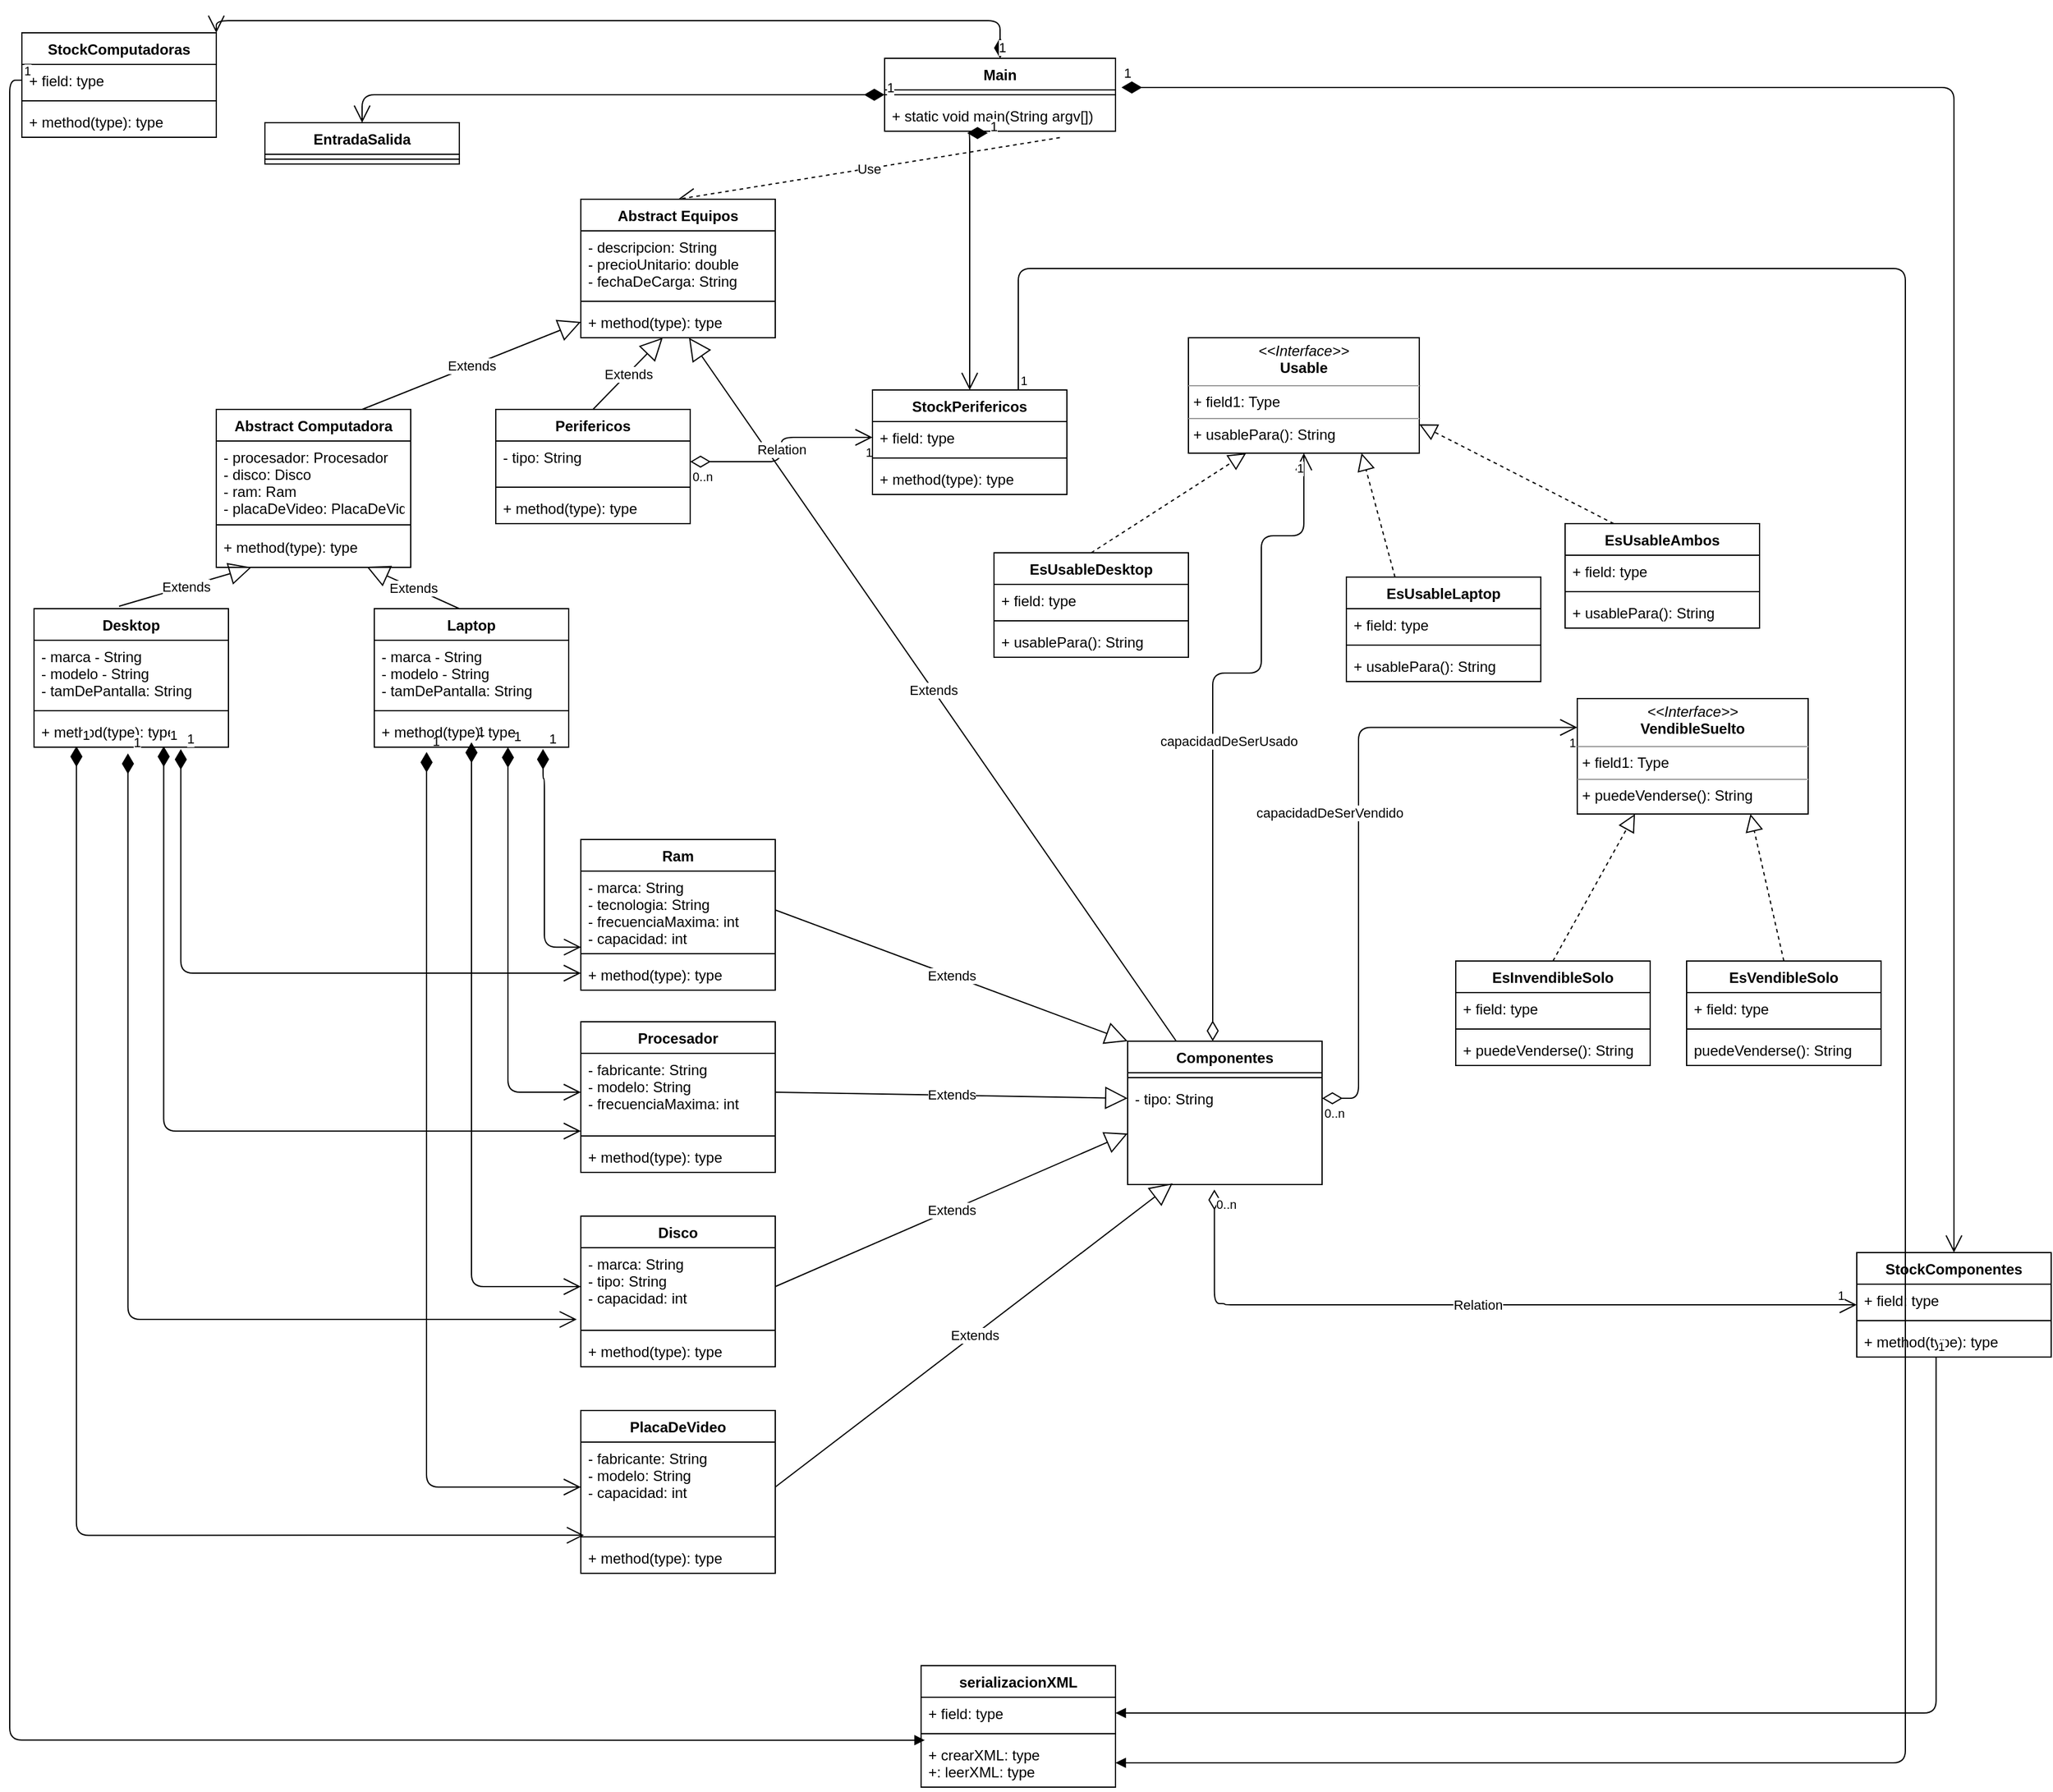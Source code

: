 <mxfile version="13.0.1" type="device"><diagram id="YX5gtxk26H_EqLJWt2WU" name="Página-1"><mxGraphModel dx="4880" dy="3099" grid="1" gridSize="10" guides="1" tooltips="1" connect="1" arrows="1" fold="1" page="1" pageScale="1" pageWidth="3300" pageHeight="2339" math="0" shadow="0"><root><mxCell id="0"/><mxCell id="1" parent="0"/><mxCell id="_jfFL1r2nCiZxKA2ysW--19" value="Use" style="endArrow=open;endSize=12;dashed=1;html=1;exitX=0.759;exitY=1.203;exitDx=0;exitDy=0;exitPerimeter=0;entryX=0.5;entryY=0;entryDx=0;entryDy=0;" parent="1" source="_jfFL1r2nCiZxKA2ysW--22" target="_jfFL1r2nCiZxKA2ysW--34" edge="1"><mxGeometry width="160" relative="1" as="geometry"><mxPoint x="260" y="66.0" as="sourcePoint"/><mxPoint x="420" y="66.0" as="targetPoint"/></mxGeometry></mxCell><mxCell id="_jfFL1r2nCiZxKA2ysW--20" value="Main" style="swimlane;fontStyle=1;align=center;verticalAlign=top;childLayout=stackLayout;horizontal=1;startSize=26;horizontalStack=0;resizeParent=1;resizeParentMax=0;resizeLast=0;collapsible=1;marginBottom=0;" parent="1" vertex="1"><mxGeometry x="670" y="37" width="190" height="60" as="geometry"/></mxCell><mxCell id="_jfFL1r2nCiZxKA2ysW--21" value="" style="line;strokeWidth=1;fillColor=none;align=left;verticalAlign=middle;spacingTop=-1;spacingLeft=3;spacingRight=3;rotatable=0;labelPosition=right;points=[];portConstraint=eastwest;" parent="_jfFL1r2nCiZxKA2ysW--20" vertex="1"><mxGeometry y="26" width="190" height="8" as="geometry"/></mxCell><mxCell id="_jfFL1r2nCiZxKA2ysW--22" value="+ static void main(String argv[])" style="text;strokeColor=none;fillColor=none;align=left;verticalAlign=top;spacingLeft=4;spacingRight=4;overflow=hidden;rotatable=0;points=[[0,0.5],[1,0.5]];portConstraint=eastwest;" parent="_jfFL1r2nCiZxKA2ysW--20" vertex="1"><mxGeometry y="34" width="190" height="26" as="geometry"/></mxCell><mxCell id="_jfFL1r2nCiZxKA2ysW--23" value="Ram" style="swimlane;fontStyle=1;align=center;verticalAlign=top;childLayout=stackLayout;horizontal=1;startSize=26;horizontalStack=0;resizeParent=1;resizeParentMax=0;resizeLast=0;collapsible=1;marginBottom=0;" parent="1" vertex="1"><mxGeometry x="420" y="680" width="160" height="124" as="geometry"/></mxCell><mxCell id="_jfFL1r2nCiZxKA2ysW--24" value="- marca: String&#10;- tecnologia: String&#10;- frecuenciaMaxima: int&#10;- capacidad: int" style="text;strokeColor=none;fillColor=none;align=left;verticalAlign=top;spacingLeft=4;spacingRight=4;overflow=hidden;rotatable=0;points=[[0,0.5],[1,0.5]];portConstraint=eastwest;" parent="_jfFL1r2nCiZxKA2ysW--23" vertex="1"><mxGeometry y="26" width="160" height="64" as="geometry"/></mxCell><mxCell id="_jfFL1r2nCiZxKA2ysW--25" value="" style="line;strokeWidth=1;fillColor=none;align=left;verticalAlign=middle;spacingTop=-1;spacingLeft=3;spacingRight=3;rotatable=0;labelPosition=right;points=[];portConstraint=eastwest;" parent="_jfFL1r2nCiZxKA2ysW--23" vertex="1"><mxGeometry y="90" width="160" height="8" as="geometry"/></mxCell><mxCell id="_jfFL1r2nCiZxKA2ysW--26" value="+ method(type): type" style="text;strokeColor=none;fillColor=none;align=left;verticalAlign=top;spacingLeft=4;spacingRight=4;overflow=hidden;rotatable=0;points=[[0,0.5],[1,0.5]];portConstraint=eastwest;" parent="_jfFL1r2nCiZxKA2ysW--23" vertex="1"><mxGeometry y="98" width="160" height="26" as="geometry"/></mxCell><mxCell id="_jfFL1r2nCiZxKA2ysW--27" value="1" style="endArrow=open;html=1;endSize=12;startArrow=diamondThin;startSize=14;startFill=1;edgeStyle=orthogonalEdgeStyle;align=left;verticalAlign=bottom;entryX=0;entryY=0.5;entryDx=0;entryDy=0;" parent="1" target="_jfFL1r2nCiZxKA2ysW--51" edge="1"><mxGeometry x="-1" y="3" relative="1" as="geometry"><mxPoint x="330" y="600" as="sourcePoint"/><mxPoint x="85" y="680" as="targetPoint"/><Array as="points"><mxPoint x="330" y="1048"/></Array></mxGeometry></mxCell><mxCell id="_jfFL1r2nCiZxKA2ysW--28" value="1" style="endArrow=open;html=1;endSize=12;startArrow=diamondThin;startSize=14;startFill=1;edgeStyle=orthogonalEdgeStyle;align=left;verticalAlign=bottom;entryX=0;entryY=0.5;entryDx=0;entryDy=0;" parent="1" source="_jfFL1r2nCiZxKA2ysW--158" target="_jfFL1r2nCiZxKA2ysW--59" edge="1"><mxGeometry x="-1" y="3" relative="1" as="geometry"><mxPoint x="150" y="620" as="sourcePoint"/><mxPoint x="140" y="680" as="targetPoint"/><Array as="points"><mxPoint x="360" y="888"/></Array></mxGeometry></mxCell><mxCell id="_jfFL1r2nCiZxKA2ysW--29" value="1" style="endArrow=open;html=1;endSize=12;startArrow=diamondThin;startSize=14;startFill=1;edgeStyle=orthogonalEdgeStyle;align=left;verticalAlign=bottom;entryX=0.001;entryY=0.978;entryDx=0;entryDy=0;entryPerimeter=0;exitX=0.868;exitY=1.058;exitDx=0;exitDy=0;exitPerimeter=0;" parent="1" source="_jfFL1r2nCiZxKA2ysW--158" target="_jfFL1r2nCiZxKA2ysW--24" edge="1"><mxGeometry x="-1" y="3" relative="1" as="geometry"><mxPoint x="183" y="630" as="sourcePoint"/><mxPoint x="190" y="680" as="targetPoint"/><Array as="points"><mxPoint x="389" y="630"/><mxPoint x="390" y="630"/><mxPoint x="390" y="769"/></Array></mxGeometry></mxCell><mxCell id="_jfFL1r2nCiZxKA2ysW--30" value="1" style="endArrow=open;html=1;endSize=12;startArrow=diamondThin;startSize=14;startFill=1;edgeStyle=orthogonalEdgeStyle;align=left;verticalAlign=bottom;exitX=0;exitY=0.5;exitDx=0;exitDy=0;entryX=0.5;entryY=0;entryDx=0;entryDy=0;" parent="1" source="_jfFL1r2nCiZxKA2ysW--20" target="_jfFL1r2nCiZxKA2ysW--98" edge="1"><mxGeometry x="-1" y="3" relative="1" as="geometry"><mxPoint x="510" y="50" as="sourcePoint"/><mxPoint x="170" y="65.5" as="targetPoint"/></mxGeometry></mxCell><mxCell id="_jfFL1r2nCiZxKA2ysW--31" value="1" style="endArrow=open;html=1;endSize=12;startArrow=diamondThin;startSize=14;startFill=1;edgeStyle=orthogonalEdgeStyle;align=left;verticalAlign=bottom;entryX=0;entryY=0.5;entryDx=0;entryDy=0;exitX=0.269;exitY=1.152;exitDx=0;exitDy=0;exitPerimeter=0;" parent="1" source="_jfFL1r2nCiZxKA2ysW--158" target="_jfFL1r2nCiZxKA2ysW--55" edge="1"><mxGeometry x="-1" y="3" relative="1" as="geometry"><mxPoint x="290" y="610" as="sourcePoint"/><mxPoint x="220" y="599" as="targetPoint"/><Array as="points"><mxPoint x="293" y="1213"/></Array></mxGeometry></mxCell><mxCell id="_jfFL1r2nCiZxKA2ysW--32" value="&lt;p style=&quot;margin: 0px ; margin-top: 4px ; text-align: center&quot;&gt;&lt;i&gt;&amp;lt;&amp;lt;Interface&amp;gt;&amp;gt;&lt;/i&gt;&lt;br&gt;&lt;b&gt;Usable&lt;/b&gt;&lt;/p&gt;&lt;hr size=&quot;1&quot;&gt;&lt;p style=&quot;margin: 0px ; margin-left: 4px&quot;&gt;+ field1: Type&lt;br&gt;&lt;/p&gt;&lt;hr size=&quot;1&quot;&gt;&lt;p style=&quot;margin: 0px ; margin-left: 4px&quot;&gt;+ usablePara(): String&lt;br&gt;&lt;br&gt;&lt;/p&gt;" style="verticalAlign=top;align=left;overflow=fill;fontSize=12;fontFamily=Helvetica;html=1;" parent="1" vertex="1"><mxGeometry x="920" y="267" width="190" height="95" as="geometry"/></mxCell><mxCell id="_jfFL1r2nCiZxKA2ysW--33" value="&lt;p style=&quot;margin: 0px ; margin-top: 4px ; text-align: center&quot;&gt;&lt;i&gt;&amp;lt;&amp;lt;Interface&amp;gt;&amp;gt;&lt;/i&gt;&lt;br&gt;&lt;b&gt;VendibleSuelto&lt;/b&gt;&lt;/p&gt;&lt;hr size=&quot;1&quot;&gt;&lt;p style=&quot;margin: 0px ; margin-left: 4px&quot;&gt;+ field1: Type&lt;br&gt;&lt;/p&gt;&lt;hr size=&quot;1&quot;&gt;&lt;p style=&quot;margin: 0px ; margin-left: 4px&quot;&gt;+ puedeVenderse(): String&lt;br&gt;&lt;br&gt;&lt;/p&gt;" style="verticalAlign=top;align=left;overflow=fill;fontSize=12;fontFamily=Helvetica;html=1;" parent="1" vertex="1"><mxGeometry x="1240" y="564" width="190" height="95" as="geometry"/></mxCell><mxCell id="_jfFL1r2nCiZxKA2ysW--34" value="Abstract Equipos" style="swimlane;fontStyle=1;align=center;verticalAlign=top;childLayout=stackLayout;horizontal=1;startSize=26;horizontalStack=0;resizeParent=1;resizeParentMax=0;resizeLast=0;collapsible=1;marginBottom=0;" parent="1" vertex="1"><mxGeometry x="420" y="153" width="160" height="114" as="geometry"><mxRectangle x="60" y="200" width="110" height="26" as="alternateBounds"/></mxGeometry></mxCell><mxCell id="_jfFL1r2nCiZxKA2ysW--35" value="- descripcion: String&#10;- precioUnitario: double&#10;- fechaDeCarga: String" style="text;strokeColor=none;fillColor=none;align=left;verticalAlign=top;spacingLeft=4;spacingRight=4;overflow=hidden;rotatable=0;points=[[0,0.5],[1,0.5]];portConstraint=eastwest;" parent="_jfFL1r2nCiZxKA2ysW--34" vertex="1"><mxGeometry y="26" width="160" height="54" as="geometry"/></mxCell><mxCell id="_jfFL1r2nCiZxKA2ysW--36" value="" style="line;strokeWidth=1;fillColor=none;align=left;verticalAlign=middle;spacingTop=-1;spacingLeft=3;spacingRight=3;rotatable=0;labelPosition=right;points=[];portConstraint=eastwest;" parent="_jfFL1r2nCiZxKA2ysW--34" vertex="1"><mxGeometry y="80" width="160" height="8" as="geometry"/></mxCell><mxCell id="_jfFL1r2nCiZxKA2ysW--37" value="+ method(type): type" style="text;strokeColor=none;fillColor=none;align=left;verticalAlign=top;spacingLeft=4;spacingRight=4;overflow=hidden;rotatable=0;points=[[0,0.5],[1,0.5]];portConstraint=eastwest;" parent="_jfFL1r2nCiZxKA2ysW--34" vertex="1"><mxGeometry y="88" width="160" height="26" as="geometry"/></mxCell><mxCell id="_jfFL1r2nCiZxKA2ysW--38" value="capacidadDeSerVendido" style="endArrow=open;html=1;endSize=12;startArrow=diamondThin;startSize=14;startFill=0;edgeStyle=orthogonalEdgeStyle;exitX=1;exitY=0.5;exitDx=0;exitDy=0;entryX=0;entryY=0.25;entryDx=0;entryDy=0;" parent="1" target="_jfFL1r2nCiZxKA2ysW--33" edge="1"><mxGeometry x="0.03" y="24" relative="1" as="geometry"><mxPoint x="1030" y="893" as="sourcePoint"/><mxPoint x="760" y="50" as="targetPoint"/><mxPoint as="offset"/><Array as="points"><mxPoint x="1060" y="893"/><mxPoint x="1060" y="588"/></Array></mxGeometry></mxCell><mxCell id="_jfFL1r2nCiZxKA2ysW--39" value="0..n" style="resizable=0;html=1;align=left;verticalAlign=top;labelBackgroundColor=#ffffff;fontSize=10;" parent="_jfFL1r2nCiZxKA2ysW--38" connectable="0" vertex="1"><mxGeometry x="-1" relative="1" as="geometry"/></mxCell><mxCell id="_jfFL1r2nCiZxKA2ysW--40" value="1" style="resizable=0;html=1;align=right;verticalAlign=top;labelBackgroundColor=#ffffff;fontSize=10;" parent="_jfFL1r2nCiZxKA2ysW--38" connectable="0" vertex="1"><mxGeometry x="1" relative="1" as="geometry"/></mxCell><mxCell id="_jfFL1r2nCiZxKA2ysW--41" value="capacidadDeSerUsado" style="endArrow=open;html=1;endSize=12;startArrow=diamondThin;startSize=14;startFill=0;edgeStyle=orthogonalEdgeStyle;" parent="1" source="_jfFL1r2nCiZxKA2ysW--62" target="_jfFL1r2nCiZxKA2ysW--32" edge="1"><mxGeometry x="-0.116" y="-13" relative="1" as="geometry"><mxPoint x="940" y="590" as="sourcePoint"/><mxPoint x="1010" y="430" as="targetPoint"/><mxPoint as="offset"/><Array as="points"><mxPoint x="940" y="543"/><mxPoint x="980" y="543"/><mxPoint x="980" y="430"/><mxPoint x="1015" y="430"/></Array></mxGeometry></mxCell><mxCell id="_jfFL1r2nCiZxKA2ysW--42" value="0..n" style="resizable=0;html=1;align=left;verticalAlign=top;labelBackgroundColor=#ffffff;fontSize=10;" parent="_jfFL1r2nCiZxKA2ysW--41" connectable="0" vertex="1"><mxGeometry x="-1" relative="1" as="geometry"/></mxCell><mxCell id="_jfFL1r2nCiZxKA2ysW--43" value="1" style="resizable=0;html=1;align=right;verticalAlign=top;labelBackgroundColor=#ffffff;fontSize=10;" parent="_jfFL1r2nCiZxKA2ysW--41" connectable="0" vertex="1"><mxGeometry x="1" relative="1" as="geometry"/></mxCell><mxCell id="_jfFL1r2nCiZxKA2ysW--44" value="Extends" style="endArrow=block;endSize=16;endFill=0;html=1;exitX=0.25;exitY=0;exitDx=0;exitDy=0;" parent="1" source="_jfFL1r2nCiZxKA2ysW--62" target="_jfFL1r2nCiZxKA2ysW--37" edge="1"><mxGeometry width="160" relative="1" as="geometry"><mxPoint x="530" y="550" as="sourcePoint"/><mxPoint x="690" y="550" as="targetPoint"/></mxGeometry></mxCell><mxCell id="_jfFL1r2nCiZxKA2ysW--45" value="Extends" style="endArrow=block;endSize=16;endFill=0;html=1;exitX=0.5;exitY=0;exitDx=0;exitDy=0;" parent="1" source="_jfFL1r2nCiZxKA2ysW--46" target="_jfFL1r2nCiZxKA2ysW--37" edge="1"><mxGeometry width="160" relative="1" as="geometry"><mxPoint x="540" y="560" as="sourcePoint"/><mxPoint x="700" y="560" as="targetPoint"/></mxGeometry></mxCell><mxCell id="_jfFL1r2nCiZxKA2ysW--46" value="Perifericos" style="swimlane;fontStyle=1;align=center;verticalAlign=top;childLayout=stackLayout;horizontal=1;startSize=26;horizontalStack=0;resizeParent=1;resizeParentMax=0;resizeLast=0;collapsible=1;marginBottom=0;" parent="1" vertex="1"><mxGeometry x="350" y="326" width="160" height="94" as="geometry"><mxRectangle x="60" y="200" width="110" height="26" as="alternateBounds"/></mxGeometry></mxCell><mxCell id="_jfFL1r2nCiZxKA2ysW--47" value="- tipo: String" style="text;strokeColor=none;fillColor=none;align=left;verticalAlign=top;spacingLeft=4;spacingRight=4;overflow=hidden;rotatable=0;points=[[0,0.5],[1,0.5]];portConstraint=eastwest;" parent="_jfFL1r2nCiZxKA2ysW--46" vertex="1"><mxGeometry y="26" width="160" height="34" as="geometry"/></mxCell><mxCell id="_jfFL1r2nCiZxKA2ysW--48" value="" style="line;strokeWidth=1;fillColor=none;align=left;verticalAlign=middle;spacingTop=-1;spacingLeft=3;spacingRight=3;rotatable=0;labelPosition=right;points=[];portConstraint=eastwest;" parent="_jfFL1r2nCiZxKA2ysW--46" vertex="1"><mxGeometry y="60" width="160" height="8" as="geometry"/></mxCell><mxCell id="_jfFL1r2nCiZxKA2ysW--49" value="+ method(type): type" style="text;strokeColor=none;fillColor=none;align=left;verticalAlign=top;spacingLeft=4;spacingRight=4;overflow=hidden;rotatable=0;points=[[0,0.5],[1,0.5]];portConstraint=eastwest;" parent="_jfFL1r2nCiZxKA2ysW--46" vertex="1"><mxGeometry y="68" width="160" height="26" as="geometry"/></mxCell><mxCell id="_jfFL1r2nCiZxKA2ysW--50" value="Disco" style="swimlane;fontStyle=1;align=center;verticalAlign=top;childLayout=stackLayout;horizontal=1;startSize=26;horizontalStack=0;resizeParent=1;resizeParentMax=0;resizeLast=0;collapsible=1;marginBottom=0;" parent="1" vertex="1"><mxGeometry x="420" y="990" width="160" height="124" as="geometry"/></mxCell><mxCell id="_jfFL1r2nCiZxKA2ysW--51" value="- marca: String&#10;- tipo: String&#10;- capacidad: int" style="text;strokeColor=none;fillColor=none;align=left;verticalAlign=top;spacingLeft=4;spacingRight=4;overflow=hidden;rotatable=0;points=[[0,0.5],[1,0.5]];portConstraint=eastwest;" parent="_jfFL1r2nCiZxKA2ysW--50" vertex="1"><mxGeometry y="26" width="160" height="64" as="geometry"/></mxCell><mxCell id="_jfFL1r2nCiZxKA2ysW--52" value="" style="line;strokeWidth=1;fillColor=none;align=left;verticalAlign=middle;spacingTop=-1;spacingLeft=3;spacingRight=3;rotatable=0;labelPosition=right;points=[];portConstraint=eastwest;" parent="_jfFL1r2nCiZxKA2ysW--50" vertex="1"><mxGeometry y="90" width="160" height="8" as="geometry"/></mxCell><mxCell id="_jfFL1r2nCiZxKA2ysW--53" value="+ method(type): type" style="text;strokeColor=none;fillColor=none;align=left;verticalAlign=top;spacingLeft=4;spacingRight=4;overflow=hidden;rotatable=0;points=[[0,0.5],[1,0.5]];portConstraint=eastwest;" parent="_jfFL1r2nCiZxKA2ysW--50" vertex="1"><mxGeometry y="98" width="160" height="26" as="geometry"/></mxCell><mxCell id="_jfFL1r2nCiZxKA2ysW--54" value="PlacaDeVideo" style="swimlane;fontStyle=1;align=center;verticalAlign=top;childLayout=stackLayout;horizontal=1;startSize=26;horizontalStack=0;resizeParent=1;resizeParentMax=0;resizeLast=0;collapsible=1;marginBottom=0;" parent="1" vertex="1"><mxGeometry x="420" y="1150" width="160" height="134" as="geometry"/></mxCell><mxCell id="_jfFL1r2nCiZxKA2ysW--55" value="- fabricante: String&#10;- modelo: String&#10;- capacidad: int" style="text;strokeColor=none;fillColor=none;align=left;verticalAlign=top;spacingLeft=4;spacingRight=4;overflow=hidden;rotatable=0;points=[[0,0.5],[1,0.5]];portConstraint=eastwest;" parent="_jfFL1r2nCiZxKA2ysW--54" vertex="1"><mxGeometry y="26" width="160" height="74" as="geometry"/></mxCell><mxCell id="_jfFL1r2nCiZxKA2ysW--56" value="" style="line;strokeWidth=1;fillColor=none;align=left;verticalAlign=middle;spacingTop=-1;spacingLeft=3;spacingRight=3;rotatable=0;labelPosition=right;points=[];portConstraint=eastwest;" parent="_jfFL1r2nCiZxKA2ysW--54" vertex="1"><mxGeometry y="100" width="160" height="8" as="geometry"/></mxCell><mxCell id="_jfFL1r2nCiZxKA2ysW--57" value="+ method(type): type" style="text;strokeColor=none;fillColor=none;align=left;verticalAlign=top;spacingLeft=4;spacingRight=4;overflow=hidden;rotatable=0;points=[[0,0.5],[1,0.5]];portConstraint=eastwest;" parent="_jfFL1r2nCiZxKA2ysW--54" vertex="1"><mxGeometry y="108" width="160" height="26" as="geometry"/></mxCell><mxCell id="_jfFL1r2nCiZxKA2ysW--58" value="Procesador" style="swimlane;fontStyle=1;align=center;verticalAlign=top;childLayout=stackLayout;horizontal=1;startSize=26;horizontalStack=0;resizeParent=1;resizeParentMax=0;resizeLast=0;collapsible=1;marginBottom=0;" parent="1" vertex="1"><mxGeometry x="420" y="830" width="160" height="124" as="geometry"/></mxCell><mxCell id="_jfFL1r2nCiZxKA2ysW--59" value="- fabricante: String&#10;- modelo: String&#10;- frecuenciaMaxima: int" style="text;strokeColor=none;fillColor=none;align=left;verticalAlign=top;spacingLeft=4;spacingRight=4;overflow=hidden;rotatable=0;points=[[0,0.5],[1,0.5]];portConstraint=eastwest;" parent="_jfFL1r2nCiZxKA2ysW--58" vertex="1"><mxGeometry y="26" width="160" height="64" as="geometry"/></mxCell><mxCell id="_jfFL1r2nCiZxKA2ysW--60" value="" style="line;strokeWidth=1;fillColor=none;align=left;verticalAlign=middle;spacingTop=-1;spacingLeft=3;spacingRight=3;rotatable=0;labelPosition=right;points=[];portConstraint=eastwest;" parent="_jfFL1r2nCiZxKA2ysW--58" vertex="1"><mxGeometry y="90" width="160" height="8" as="geometry"/></mxCell><mxCell id="_jfFL1r2nCiZxKA2ysW--61" value="+ method(type): type" style="text;strokeColor=none;fillColor=none;align=left;verticalAlign=top;spacingLeft=4;spacingRight=4;overflow=hidden;rotatable=0;points=[[0,0.5],[1,0.5]];portConstraint=eastwest;" parent="_jfFL1r2nCiZxKA2ysW--58" vertex="1"><mxGeometry y="98" width="160" height="26" as="geometry"/></mxCell><mxCell id="_jfFL1r2nCiZxKA2ysW--62" value="Componentes" style="swimlane;fontStyle=1;align=center;verticalAlign=top;childLayout=stackLayout;horizontal=1;startSize=26;horizontalStack=0;resizeParent=1;resizeParentMax=0;resizeLast=0;collapsible=1;marginBottom=0;" parent="1" vertex="1"><mxGeometry x="870" y="846" width="160" height="118" as="geometry"><mxRectangle x="60" y="200" width="110" height="26" as="alternateBounds"/></mxGeometry></mxCell><mxCell id="_jfFL1r2nCiZxKA2ysW--63" value="" style="line;strokeWidth=1;fillColor=none;align=left;verticalAlign=middle;spacingTop=-1;spacingLeft=3;spacingRight=3;rotatable=0;labelPosition=right;points=[];portConstraint=eastwest;" parent="_jfFL1r2nCiZxKA2ysW--62" vertex="1"><mxGeometry y="26" width="160" height="8" as="geometry"/></mxCell><mxCell id="_jfFL1r2nCiZxKA2ysW--64" value="- tipo: String" style="text;strokeColor=none;fillColor=none;align=left;verticalAlign=top;spacingLeft=4;spacingRight=4;overflow=hidden;rotatable=0;points=[[0,0.5],[1,0.5]];portConstraint=eastwest;" parent="_jfFL1r2nCiZxKA2ysW--62" vertex="1"><mxGeometry y="34" width="160" height="84" as="geometry"/></mxCell><mxCell id="_jfFL1r2nCiZxKA2ysW--65" value="Extends" style="endArrow=block;endSize=16;endFill=0;html=1;entryX=0;entryY=0;entryDx=0;entryDy=0;exitX=1;exitY=0.5;exitDx=0;exitDy=0;" parent="1" source="_jfFL1r2nCiZxKA2ysW--24" target="_jfFL1r2nCiZxKA2ysW--62" edge="1"><mxGeometry width="160" relative="1" as="geometry"><mxPoint x="650" y="830" as="sourcePoint"/><mxPoint x="790" y="860" as="targetPoint"/></mxGeometry></mxCell><mxCell id="_jfFL1r2nCiZxKA2ysW--66" value="Extends" style="endArrow=block;endSize=16;endFill=0;html=1;exitX=1;exitY=0.5;exitDx=0;exitDy=0;entryX=0.231;entryY=0.988;entryDx=0;entryDy=0;entryPerimeter=0;" parent="1" source="_jfFL1r2nCiZxKA2ysW--55" target="_jfFL1r2nCiZxKA2ysW--64" edge="1"><mxGeometry width="160" relative="1" as="geometry"><mxPoint x="730" y="1130" as="sourcePoint"/><mxPoint x="790" y="1170" as="targetPoint"/></mxGeometry></mxCell><mxCell id="_jfFL1r2nCiZxKA2ysW--67" value="Extends" style="endArrow=block;endSize=16;endFill=0;html=1;exitX=1;exitY=0.5;exitDx=0;exitDy=0;entryX=0;entryY=0.5;entryDx=0;entryDy=0;" parent="1" source="_jfFL1r2nCiZxKA2ysW--51" target="_jfFL1r2nCiZxKA2ysW--64" edge="1"><mxGeometry width="160" relative="1" as="geometry"><mxPoint x="700" y="1114" as="sourcePoint"/><mxPoint x="640" y="948" as="targetPoint"/></mxGeometry></mxCell><mxCell id="_jfFL1r2nCiZxKA2ysW--68" value="Extends" style="endArrow=block;endSize=16;endFill=0;html=1;exitX=1;exitY=0.5;exitDx=0;exitDy=0;entryX=0;entryY=0.5;entryDx=0;entryDy=0;" parent="1" source="_jfFL1r2nCiZxKA2ysW--59" edge="1"><mxGeometry width="160" relative="1" as="geometry"><mxPoint x="630" y="970" as="sourcePoint"/><mxPoint x="870" y="893" as="targetPoint"/></mxGeometry></mxCell><mxCell id="_jfFL1r2nCiZxKA2ysW--69" value="" style="endArrow=block;dashed=1;endFill=0;endSize=12;html=1;entryX=0.25;entryY=1;entryDx=0;entryDy=0;exitX=0.5;exitY=0;exitDx=0;exitDy=0;" parent="1" source="_jfFL1r2nCiZxKA2ysW--85" target="_jfFL1r2nCiZxKA2ysW--32" edge="1"><mxGeometry width="160" relative="1" as="geometry"><mxPoint x="610" y="470" as="sourcePoint"/><mxPoint x="770" y="470" as="targetPoint"/></mxGeometry></mxCell><mxCell id="_jfFL1r2nCiZxKA2ysW--70" value="" style="endArrow=block;dashed=1;endFill=0;endSize=12;html=1;entryX=0.75;entryY=1;entryDx=0;entryDy=0;exitX=0.25;exitY=0;exitDx=0;exitDy=0;" parent="1" source="_jfFL1r2nCiZxKA2ysW--81" target="_jfFL1r2nCiZxKA2ysW--32" edge="1"><mxGeometry width="160" relative="1" as="geometry"><mxPoint x="620" y="480" as="sourcePoint"/><mxPoint x="780" y="480" as="targetPoint"/></mxGeometry></mxCell><mxCell id="_jfFL1r2nCiZxKA2ysW--71" value="" style="endArrow=block;dashed=1;endFill=0;endSize=12;html=1;entryX=0.25;entryY=1;entryDx=0;entryDy=0;exitX=0.5;exitY=0;exitDx=0;exitDy=0;" parent="1" source="_jfFL1r2nCiZxKA2ysW--73" target="_jfFL1r2nCiZxKA2ysW--33" edge="1"><mxGeometry width="160" relative="1" as="geometry"><mxPoint x="630" y="490" as="sourcePoint"/><mxPoint x="790" y="490" as="targetPoint"/></mxGeometry></mxCell><mxCell id="_jfFL1r2nCiZxKA2ysW--72" value="" style="endArrow=block;dashed=1;endFill=0;endSize=12;html=1;entryX=0.75;entryY=1;entryDx=0;entryDy=0;exitX=0.5;exitY=0;exitDx=0;exitDy=0;" parent="1" source="_jfFL1r2nCiZxKA2ysW--77" target="_jfFL1r2nCiZxKA2ysW--33" edge="1"><mxGeometry width="160" relative="1" as="geometry"><mxPoint x="640" y="500" as="sourcePoint"/><mxPoint x="800" y="500" as="targetPoint"/></mxGeometry></mxCell><mxCell id="_jfFL1r2nCiZxKA2ysW--73" value="EsInvendibleSolo" style="swimlane;fontStyle=1;align=center;verticalAlign=top;childLayout=stackLayout;horizontal=1;startSize=26;horizontalStack=0;resizeParent=1;resizeParentMax=0;resizeLast=0;collapsible=1;marginBottom=0;" parent="1" vertex="1"><mxGeometry x="1140" y="780" width="160" height="86" as="geometry"/></mxCell><mxCell id="_jfFL1r2nCiZxKA2ysW--74" value="+ field: type" style="text;strokeColor=none;fillColor=none;align=left;verticalAlign=top;spacingLeft=4;spacingRight=4;overflow=hidden;rotatable=0;points=[[0,0.5],[1,0.5]];portConstraint=eastwest;" parent="_jfFL1r2nCiZxKA2ysW--73" vertex="1"><mxGeometry y="26" width="160" height="26" as="geometry"/></mxCell><mxCell id="_jfFL1r2nCiZxKA2ysW--75" value="" style="line;strokeWidth=1;fillColor=none;align=left;verticalAlign=middle;spacingTop=-1;spacingLeft=3;spacingRight=3;rotatable=0;labelPosition=right;points=[];portConstraint=eastwest;" parent="_jfFL1r2nCiZxKA2ysW--73" vertex="1"><mxGeometry y="52" width="160" height="8" as="geometry"/></mxCell><mxCell id="_jfFL1r2nCiZxKA2ysW--76" value="+ puedeVenderse(): String" style="text;strokeColor=none;fillColor=none;align=left;verticalAlign=top;spacingLeft=4;spacingRight=4;overflow=hidden;rotatable=0;points=[[0,0.5],[1,0.5]];portConstraint=eastwest;" parent="_jfFL1r2nCiZxKA2ysW--73" vertex="1"><mxGeometry y="60" width="160" height="26" as="geometry"/></mxCell><mxCell id="_jfFL1r2nCiZxKA2ysW--77" value="EsVendibleSolo" style="swimlane;fontStyle=1;align=center;verticalAlign=top;childLayout=stackLayout;horizontal=1;startSize=26;horizontalStack=0;resizeParent=1;resizeParentMax=0;resizeLast=0;collapsible=1;marginBottom=0;" parent="1" vertex="1"><mxGeometry x="1330" y="780" width="160" height="86" as="geometry"/></mxCell><mxCell id="_jfFL1r2nCiZxKA2ysW--78" value="+ field: type" style="text;strokeColor=none;fillColor=none;align=left;verticalAlign=top;spacingLeft=4;spacingRight=4;overflow=hidden;rotatable=0;points=[[0,0.5],[1,0.5]];portConstraint=eastwest;" parent="_jfFL1r2nCiZxKA2ysW--77" vertex="1"><mxGeometry y="26" width="160" height="26" as="geometry"/></mxCell><mxCell id="_jfFL1r2nCiZxKA2ysW--79" value="" style="line;strokeWidth=1;fillColor=none;align=left;verticalAlign=middle;spacingTop=-1;spacingLeft=3;spacingRight=3;rotatable=0;labelPosition=right;points=[];portConstraint=eastwest;" parent="_jfFL1r2nCiZxKA2ysW--77" vertex="1"><mxGeometry y="52" width="160" height="8" as="geometry"/></mxCell><mxCell id="_jfFL1r2nCiZxKA2ysW--80" value="puedeVenderse(): String" style="text;strokeColor=none;fillColor=none;align=left;verticalAlign=top;spacingLeft=4;spacingRight=4;overflow=hidden;rotatable=0;points=[[0,0.5],[1,0.5]];portConstraint=eastwest;" parent="_jfFL1r2nCiZxKA2ysW--77" vertex="1"><mxGeometry y="60" width="160" height="26" as="geometry"/></mxCell><mxCell id="_jfFL1r2nCiZxKA2ysW--81" value="EsUsableLaptop" style="swimlane;fontStyle=1;align=center;verticalAlign=top;childLayout=stackLayout;horizontal=1;startSize=26;horizontalStack=0;resizeParent=1;resizeParentMax=0;resizeLast=0;collapsible=1;marginBottom=0;" parent="1" vertex="1"><mxGeometry x="1050" y="464" width="160" height="86" as="geometry"/></mxCell><mxCell id="_jfFL1r2nCiZxKA2ysW--82" value="+ field: type" style="text;strokeColor=none;fillColor=none;align=left;verticalAlign=top;spacingLeft=4;spacingRight=4;overflow=hidden;rotatable=0;points=[[0,0.5],[1,0.5]];portConstraint=eastwest;" parent="_jfFL1r2nCiZxKA2ysW--81" vertex="1"><mxGeometry y="26" width="160" height="26" as="geometry"/></mxCell><mxCell id="_jfFL1r2nCiZxKA2ysW--83" value="" style="line;strokeWidth=1;fillColor=none;align=left;verticalAlign=middle;spacingTop=-1;spacingLeft=3;spacingRight=3;rotatable=0;labelPosition=right;points=[];portConstraint=eastwest;" parent="_jfFL1r2nCiZxKA2ysW--81" vertex="1"><mxGeometry y="52" width="160" height="8" as="geometry"/></mxCell><mxCell id="_jfFL1r2nCiZxKA2ysW--84" value="+ usablePara(): String" style="text;strokeColor=none;fillColor=none;align=left;verticalAlign=top;spacingLeft=4;spacingRight=4;overflow=hidden;rotatable=0;points=[[0,0.5],[1,0.5]];portConstraint=eastwest;" parent="_jfFL1r2nCiZxKA2ysW--81" vertex="1"><mxGeometry y="60" width="160" height="26" as="geometry"/></mxCell><mxCell id="_jfFL1r2nCiZxKA2ysW--85" value="EsUsableDesktop" style="swimlane;fontStyle=1;align=center;verticalAlign=top;childLayout=stackLayout;horizontal=1;startSize=26;horizontalStack=0;resizeParent=1;resizeParentMax=0;resizeLast=0;collapsible=1;marginBottom=0;" parent="1" vertex="1"><mxGeometry x="760" y="444" width="160" height="86" as="geometry"/></mxCell><mxCell id="_jfFL1r2nCiZxKA2ysW--86" value="+ field: type" style="text;strokeColor=none;fillColor=none;align=left;verticalAlign=top;spacingLeft=4;spacingRight=4;overflow=hidden;rotatable=0;points=[[0,0.5],[1,0.5]];portConstraint=eastwest;" parent="_jfFL1r2nCiZxKA2ysW--85" vertex="1"><mxGeometry y="26" width="160" height="26" as="geometry"/></mxCell><mxCell id="_jfFL1r2nCiZxKA2ysW--87" value="" style="line;strokeWidth=1;fillColor=none;align=left;verticalAlign=middle;spacingTop=-1;spacingLeft=3;spacingRight=3;rotatable=0;labelPosition=right;points=[];portConstraint=eastwest;" parent="_jfFL1r2nCiZxKA2ysW--85" vertex="1"><mxGeometry y="52" width="160" height="8" as="geometry"/></mxCell><mxCell id="_jfFL1r2nCiZxKA2ysW--88" value="+ usablePara(): String" style="text;strokeColor=none;fillColor=none;align=left;verticalAlign=top;spacingLeft=4;spacingRight=4;overflow=hidden;rotatable=0;points=[[0,0.5],[1,0.5]];portConstraint=eastwest;" parent="_jfFL1r2nCiZxKA2ysW--85" vertex="1"><mxGeometry y="60" width="160" height="26" as="geometry"/></mxCell><mxCell id="_jfFL1r2nCiZxKA2ysW--92" value="Relation" style="endArrow=open;html=1;endSize=12;startArrow=diamondThin;startSize=14;startFill=0;edgeStyle=orthogonalEdgeStyle;exitX=0.446;exitY=1.049;exitDx=0;exitDy=0;exitPerimeter=0;" parent="1" source="_jfFL1r2nCiZxKA2ysW--64" target="_jfFL1r2nCiZxKA2ysW--108" edge="1"><mxGeometry relative="1" as="geometry"><mxPoint x="850" y="1030" as="sourcePoint"/><mxPoint x="1010" y="1030" as="targetPoint"/><Array as="points"><mxPoint x="941" y="1062"/><mxPoint x="950" y="1062"/></Array></mxGeometry></mxCell><mxCell id="_jfFL1r2nCiZxKA2ysW--93" value="0..n" style="resizable=0;html=1;align=left;verticalAlign=top;labelBackgroundColor=#ffffff;fontSize=10;" parent="_jfFL1r2nCiZxKA2ysW--92" connectable="0" vertex="1"><mxGeometry x="-1" relative="1" as="geometry"/></mxCell><mxCell id="_jfFL1r2nCiZxKA2ysW--94" value="1" style="resizable=0;html=1;align=right;verticalAlign=top;labelBackgroundColor=#ffffff;fontSize=10;" parent="_jfFL1r2nCiZxKA2ysW--92" connectable="0" vertex="1"><mxGeometry x="1" relative="1" as="geometry"><mxPoint x="-9.94" y="-19.53" as="offset"/></mxGeometry></mxCell><mxCell id="_jfFL1r2nCiZxKA2ysW--95" value="Relation" style="endArrow=open;html=1;endSize=12;startArrow=diamondThin;startSize=14;startFill=0;edgeStyle=orthogonalEdgeStyle;exitX=1;exitY=0.5;exitDx=0;exitDy=0;entryX=0;entryY=0.5;entryDx=0;entryDy=0;" parent="1" source="_jfFL1r2nCiZxKA2ysW--47" target="_jfFL1r2nCiZxKA2ysW--113" edge="1"><mxGeometry relative="1" as="geometry"><mxPoint x="850" y="540" as="sourcePoint"/><mxPoint x="1010" y="540" as="targetPoint"/></mxGeometry></mxCell><mxCell id="_jfFL1r2nCiZxKA2ysW--96" value="0..n" style="resizable=0;html=1;align=left;verticalAlign=top;labelBackgroundColor=#ffffff;fontSize=10;" parent="_jfFL1r2nCiZxKA2ysW--95" connectable="0" vertex="1"><mxGeometry x="-1" relative="1" as="geometry"/></mxCell><mxCell id="_jfFL1r2nCiZxKA2ysW--97" value="1" style="resizable=0;html=1;align=right;verticalAlign=top;labelBackgroundColor=#ffffff;fontSize=10;" parent="_jfFL1r2nCiZxKA2ysW--95" connectable="0" vertex="1"><mxGeometry x="1" relative="1" as="geometry"/></mxCell><mxCell id="_jfFL1r2nCiZxKA2ysW--98" value="EntradaSalida" style="swimlane;fontStyle=1;align=center;verticalAlign=top;childLayout=stackLayout;horizontal=1;startSize=26;horizontalStack=0;resizeParent=1;resizeParentMax=0;resizeLast=0;collapsible=1;marginBottom=0;" parent="1" vertex="1"><mxGeometry x="160" y="90" width="160" height="34" as="geometry"/></mxCell><mxCell id="_jfFL1r2nCiZxKA2ysW--99" value="" style="line;strokeWidth=1;fillColor=none;align=left;verticalAlign=middle;spacingTop=-1;spacingLeft=3;spacingRight=3;rotatable=0;labelPosition=right;points=[];portConstraint=eastwest;" parent="_jfFL1r2nCiZxKA2ysW--98" vertex="1"><mxGeometry y="26" width="160" height="8" as="geometry"/></mxCell><mxCell id="_jfFL1r2nCiZxKA2ysW--100" value="1" style="endArrow=open;html=1;endSize=12;startArrow=diamondThin;startSize=14;startFill=1;edgeStyle=orthogonalEdgeStyle;align=left;verticalAlign=bottom;exitX=1.026;exitY=-0.385;exitDx=0;exitDy=0;exitPerimeter=0;entryX=0.5;entryY=0;entryDx=0;entryDy=0;" parent="1" source="_jfFL1r2nCiZxKA2ysW--22" target="_jfFL1r2nCiZxKA2ysW--108" edge="1"><mxGeometry x="-1" y="3" relative="1" as="geometry"><mxPoint x="1040" y="580" as="sourcePoint"/><mxPoint x="1200" y="580" as="targetPoint"/></mxGeometry></mxCell><mxCell id="_jfFL1r2nCiZxKA2ysW--101" value="1" style="endArrow=open;html=1;endSize=12;startArrow=diamondThin;startSize=14;startFill=1;edgeStyle=orthogonalEdgeStyle;align=left;verticalAlign=bottom;exitX=0.447;exitY=1.058;exitDx=0;exitDy=0;exitPerimeter=0;entryX=0.5;entryY=0;entryDx=0;entryDy=0;" parent="1" source="_jfFL1r2nCiZxKA2ysW--22" target="_jfFL1r2nCiZxKA2ysW--112" edge="1"><mxGeometry x="-1" y="3" relative="1" as="geometry"><mxPoint x="1040" y="580" as="sourcePoint"/><mxPoint x="1200" y="580" as="targetPoint"/><Array as="points"><mxPoint x="740" y="99"/></Array></mxGeometry></mxCell><mxCell id="_jfFL1r2nCiZxKA2ysW--102" value="1" style="endArrow=open;html=1;endSize=12;startArrow=diamondThin;startSize=14;startFill=1;edgeStyle=orthogonalEdgeStyle;align=left;verticalAlign=bottom;exitX=0.5;exitY=0;exitDx=0;exitDy=0;entryX=1;entryY=0;entryDx=0;entryDy=0;" parent="1" source="_jfFL1r2nCiZxKA2ysW--20" target="_jfFL1r2nCiZxKA2ysW--136" edge="1"><mxGeometry x="-1" y="3" relative="1" as="geometry"><mxPoint x="1040" y="580" as="sourcePoint"/><mxPoint x="1200" y="580" as="targetPoint"/></mxGeometry></mxCell><mxCell id="_jfFL1r2nCiZxKA2ysW--108" value="StockComponentes" style="swimlane;fontStyle=1;align=center;verticalAlign=top;childLayout=stackLayout;horizontal=1;startSize=26;horizontalStack=0;resizeParent=1;resizeParentMax=0;resizeLast=0;collapsible=1;marginBottom=0;" parent="1" vertex="1"><mxGeometry x="1470" y="1020" width="160" height="86" as="geometry"/></mxCell><mxCell id="_jfFL1r2nCiZxKA2ysW--109" value="+ field: type" style="text;strokeColor=none;fillColor=none;align=left;verticalAlign=top;spacingLeft=4;spacingRight=4;overflow=hidden;rotatable=0;points=[[0,0.5],[1,0.5]];portConstraint=eastwest;" parent="_jfFL1r2nCiZxKA2ysW--108" vertex="1"><mxGeometry y="26" width="160" height="26" as="geometry"/></mxCell><mxCell id="_jfFL1r2nCiZxKA2ysW--110" value="" style="line;strokeWidth=1;fillColor=none;align=left;verticalAlign=middle;spacingTop=-1;spacingLeft=3;spacingRight=3;rotatable=0;labelPosition=right;points=[];portConstraint=eastwest;" parent="_jfFL1r2nCiZxKA2ysW--108" vertex="1"><mxGeometry y="52" width="160" height="8" as="geometry"/></mxCell><mxCell id="_jfFL1r2nCiZxKA2ysW--111" value="+ method(type): type" style="text;strokeColor=none;fillColor=none;align=left;verticalAlign=top;spacingLeft=4;spacingRight=4;overflow=hidden;rotatable=0;points=[[0,0.5],[1,0.5]];portConstraint=eastwest;" parent="_jfFL1r2nCiZxKA2ysW--108" vertex="1"><mxGeometry y="60" width="160" height="26" as="geometry"/></mxCell><mxCell id="_jfFL1r2nCiZxKA2ysW--112" value="StockPerifericos" style="swimlane;fontStyle=1;align=center;verticalAlign=top;childLayout=stackLayout;horizontal=1;startSize=26;horizontalStack=0;resizeParent=1;resizeParentMax=0;resizeLast=0;collapsible=1;marginBottom=0;" parent="1" vertex="1"><mxGeometry x="660" y="310" width="160" height="86" as="geometry"/></mxCell><mxCell id="_jfFL1r2nCiZxKA2ysW--113" value="+ field: type" style="text;strokeColor=none;fillColor=none;align=left;verticalAlign=top;spacingLeft=4;spacingRight=4;overflow=hidden;rotatable=0;points=[[0,0.5],[1,0.5]];portConstraint=eastwest;" parent="_jfFL1r2nCiZxKA2ysW--112" vertex="1"><mxGeometry y="26" width="160" height="26" as="geometry"/></mxCell><mxCell id="_jfFL1r2nCiZxKA2ysW--114" value="" style="line;strokeWidth=1;fillColor=none;align=left;verticalAlign=middle;spacingTop=-1;spacingLeft=3;spacingRight=3;rotatable=0;labelPosition=right;points=[];portConstraint=eastwest;" parent="_jfFL1r2nCiZxKA2ysW--112" vertex="1"><mxGeometry y="52" width="160" height="8" as="geometry"/></mxCell><mxCell id="_jfFL1r2nCiZxKA2ysW--115" value="+ method(type): type" style="text;strokeColor=none;fillColor=none;align=left;verticalAlign=top;spacingLeft=4;spacingRight=4;overflow=hidden;rotatable=0;points=[[0,0.5],[1,0.5]];portConstraint=eastwest;" parent="_jfFL1r2nCiZxKA2ysW--112" vertex="1"><mxGeometry y="60" width="160" height="26" as="geometry"/></mxCell><mxCell id="_jfFL1r2nCiZxKA2ysW--136" value="StockComputadoras" style="swimlane;fontStyle=1;align=center;verticalAlign=top;childLayout=stackLayout;horizontal=1;startSize=26;horizontalStack=0;resizeParent=1;resizeParentMax=0;resizeLast=0;collapsible=1;marginBottom=0;" parent="1" vertex="1"><mxGeometry x="-40" y="16" width="160" height="86" as="geometry"/></mxCell><mxCell id="_jfFL1r2nCiZxKA2ysW--137" value="+ field: type" style="text;strokeColor=none;fillColor=none;align=left;verticalAlign=top;spacingLeft=4;spacingRight=4;overflow=hidden;rotatable=0;points=[[0,0.5],[1,0.5]];portConstraint=eastwest;" parent="_jfFL1r2nCiZxKA2ysW--136" vertex="1"><mxGeometry y="26" width="160" height="26" as="geometry"/></mxCell><mxCell id="_jfFL1r2nCiZxKA2ysW--138" value="" style="line;strokeWidth=1;fillColor=none;align=left;verticalAlign=middle;spacingTop=-1;spacingLeft=3;spacingRight=3;rotatable=0;labelPosition=right;points=[];portConstraint=eastwest;" parent="_jfFL1r2nCiZxKA2ysW--136" vertex="1"><mxGeometry y="52" width="160" height="8" as="geometry"/></mxCell><mxCell id="_jfFL1r2nCiZxKA2ysW--139" value="+ method(type): type" style="text;strokeColor=none;fillColor=none;align=left;verticalAlign=top;spacingLeft=4;spacingRight=4;overflow=hidden;rotatable=0;points=[[0,0.5],[1,0.5]];portConstraint=eastwest;" parent="_jfFL1r2nCiZxKA2ysW--136" vertex="1"><mxGeometry y="60" width="160" height="26" as="geometry"/></mxCell><mxCell id="_jfFL1r2nCiZxKA2ysW--145" value="serializacionXML" style="swimlane;fontStyle=1;align=center;verticalAlign=top;childLayout=stackLayout;horizontal=1;startSize=26;horizontalStack=0;resizeParent=1;resizeParentMax=0;resizeLast=0;collapsible=1;marginBottom=0;" parent="1" vertex="1"><mxGeometry x="700" y="1360" width="160" height="100" as="geometry"/></mxCell><mxCell id="_jfFL1r2nCiZxKA2ysW--146" value="+ field: type" style="text;strokeColor=none;fillColor=none;align=left;verticalAlign=top;spacingLeft=4;spacingRight=4;overflow=hidden;rotatable=0;points=[[0,0.5],[1,0.5]];portConstraint=eastwest;" parent="_jfFL1r2nCiZxKA2ysW--145" vertex="1"><mxGeometry y="26" width="160" height="26" as="geometry"/></mxCell><mxCell id="_jfFL1r2nCiZxKA2ysW--147" value="" style="line;strokeWidth=1;fillColor=none;align=left;verticalAlign=middle;spacingTop=-1;spacingLeft=3;spacingRight=3;rotatable=0;labelPosition=right;points=[];portConstraint=eastwest;" parent="_jfFL1r2nCiZxKA2ysW--145" vertex="1"><mxGeometry y="52" width="160" height="8" as="geometry"/></mxCell><mxCell id="_jfFL1r2nCiZxKA2ysW--148" value="+ crearXML: type&#10;+: leerXML: type" style="text;strokeColor=none;fillColor=none;align=left;verticalAlign=top;spacingLeft=4;spacingRight=4;overflow=hidden;rotatable=0;points=[[0,0.5],[1,0.5]];portConstraint=eastwest;" parent="_jfFL1r2nCiZxKA2ysW--145" vertex="1"><mxGeometry y="60" width="160" height="40" as="geometry"/></mxCell><mxCell id="_jfFL1r2nCiZxKA2ysW--149" value="" style="endArrow=block;endFill=1;html=1;edgeStyle=orthogonalEdgeStyle;align=left;verticalAlign=top;exitX=0.408;exitY=0.987;exitDx=0;exitDy=0;exitPerimeter=0;entryX=1;entryY=0.5;entryDx=0;entryDy=0;" parent="1" source="_jfFL1r2nCiZxKA2ysW--111" target="_jfFL1r2nCiZxKA2ysW--146" edge="1"><mxGeometry x="-1" relative="1" as="geometry"><mxPoint x="1530" y="1180" as="sourcePoint"/><mxPoint x="1690" y="1180" as="targetPoint"/></mxGeometry></mxCell><mxCell id="_jfFL1r2nCiZxKA2ysW--150" value="1" style="resizable=0;html=1;align=left;verticalAlign=bottom;labelBackgroundColor=#ffffff;fontSize=10;" parent="_jfFL1r2nCiZxKA2ysW--149" connectable="0" vertex="1"><mxGeometry x="-1" relative="1" as="geometry"/></mxCell><mxCell id="_jfFL1r2nCiZxKA2ysW--151" value="" style="endArrow=block;endFill=1;html=1;edgeStyle=orthogonalEdgeStyle;align=left;verticalAlign=top;entryX=0.019;entryY=0.033;entryDx=0;entryDy=0;exitX=0;exitY=0.5;exitDx=0;exitDy=0;entryPerimeter=0;" parent="1" source="_jfFL1r2nCiZxKA2ysW--137" target="_jfFL1r2nCiZxKA2ysW--148" edge="1"><mxGeometry x="-1" relative="1" as="geometry"><mxPoint x="-150" y="710" as="sourcePoint"/><mxPoint x="-100" y="1683.34" as="targetPoint"/></mxGeometry></mxCell><mxCell id="_jfFL1r2nCiZxKA2ysW--152" value="1" style="resizable=0;html=1;align=left;verticalAlign=bottom;labelBackgroundColor=#ffffff;fontSize=10;" parent="_jfFL1r2nCiZxKA2ysW--151" connectable="0" vertex="1"><mxGeometry x="-1" relative="1" as="geometry"/></mxCell><mxCell id="_jfFL1r2nCiZxKA2ysW--153" value="" style="endArrow=block;endFill=1;html=1;edgeStyle=orthogonalEdgeStyle;align=left;verticalAlign=top;entryX=1;entryY=0.5;entryDx=0;entryDy=0;exitX=0.75;exitY=0;exitDx=0;exitDy=0;" parent="1" source="_jfFL1r2nCiZxKA2ysW--112" target="_jfFL1r2nCiZxKA2ysW--148" edge="1"><mxGeometry x="-1" relative="1" as="geometry"><mxPoint x="790" y="180" as="sourcePoint"/><mxPoint x="1533.04" y="1546.32" as="targetPoint"/><Array as="points"><mxPoint x="780" y="210"/><mxPoint x="1510" y="210"/><mxPoint x="1510" y="1440"/></Array></mxGeometry></mxCell><mxCell id="_jfFL1r2nCiZxKA2ysW--154" value="1" style="resizable=0;html=1;align=left;verticalAlign=bottom;labelBackgroundColor=#ffffff;fontSize=10;" parent="_jfFL1r2nCiZxKA2ysW--153" connectable="0" vertex="1"><mxGeometry x="-1" relative="1" as="geometry"/></mxCell><mxCell id="_jfFL1r2nCiZxKA2ysW--155" value="Laptop" style="swimlane;fontStyle=1;align=center;verticalAlign=top;childLayout=stackLayout;horizontal=1;startSize=26;horizontalStack=0;resizeParent=1;resizeParentMax=0;resizeLast=0;collapsible=1;marginBottom=0;" parent="1" vertex="1"><mxGeometry x="250" y="490" width="160" height="114" as="geometry"/></mxCell><mxCell id="_jfFL1r2nCiZxKA2ysW--156" value="- marca - String&#10;- modelo - String&#10;- tamDePantalla: String" style="text;strokeColor=none;fillColor=none;align=left;verticalAlign=top;spacingLeft=4;spacingRight=4;overflow=hidden;rotatable=0;points=[[0,0.5],[1,0.5]];portConstraint=eastwest;" parent="_jfFL1r2nCiZxKA2ysW--155" vertex="1"><mxGeometry y="26" width="160" height="54" as="geometry"/></mxCell><mxCell id="_jfFL1r2nCiZxKA2ysW--157" value="" style="line;strokeWidth=1;fillColor=none;align=left;verticalAlign=middle;spacingTop=-1;spacingLeft=3;spacingRight=3;rotatable=0;labelPosition=right;points=[];portConstraint=eastwest;" parent="_jfFL1r2nCiZxKA2ysW--155" vertex="1"><mxGeometry y="80" width="160" height="8" as="geometry"/></mxCell><mxCell id="_jfFL1r2nCiZxKA2ysW--158" value="+ method(type): type" style="text;strokeColor=none;fillColor=none;align=left;verticalAlign=top;spacingLeft=4;spacingRight=4;overflow=hidden;rotatable=0;points=[[0,0.5],[1,0.5]];portConstraint=eastwest;" parent="_jfFL1r2nCiZxKA2ysW--155" vertex="1"><mxGeometry y="88" width="160" height="26" as="geometry"/></mxCell><mxCell id="_jfFL1r2nCiZxKA2ysW--103" value="Abstract Computadora" style="swimlane;fontStyle=1;align=center;verticalAlign=top;childLayout=stackLayout;horizontal=1;startSize=26;horizontalStack=0;resizeParent=1;resizeParentMax=0;resizeLast=0;collapsible=1;marginBottom=0;" parent="1" vertex="1"><mxGeometry x="120" y="326" width="160" height="130" as="geometry"><mxRectangle x="60" y="200" width="110" height="26" as="alternateBounds"/></mxGeometry></mxCell><mxCell id="_jfFL1r2nCiZxKA2ysW--104" value="Extends" style="endArrow=block;endSize=16;endFill=0;html=1;entryX=0;entryY=0.5;entryDx=0;entryDy=0;" parent="_jfFL1r2nCiZxKA2ysW--103" target="_jfFL1r2nCiZxKA2ysW--37" edge="1"><mxGeometry width="160" relative="1" as="geometry"><mxPoint x="120" as="sourcePoint"/><mxPoint x="230" y="10" as="targetPoint"/></mxGeometry></mxCell><mxCell id="_jfFL1r2nCiZxKA2ysW--105" value="- procesador: Procesador&#10;- disco: Disco&#10;- ram: Ram&#10;- placaDeVideo: PlacaDeVideo&#10;" style="text;strokeColor=none;fillColor=none;align=left;verticalAlign=top;spacingLeft=4;spacingRight=4;overflow=hidden;rotatable=0;points=[[0,0.5],[1,0.5]];portConstraint=eastwest;" parent="_jfFL1r2nCiZxKA2ysW--103" vertex="1"><mxGeometry y="26" width="160" height="64" as="geometry"/></mxCell><mxCell id="_jfFL1r2nCiZxKA2ysW--106" value="" style="line;strokeWidth=1;fillColor=none;align=left;verticalAlign=middle;spacingTop=-1;spacingLeft=3;spacingRight=3;rotatable=0;labelPosition=right;points=[];portConstraint=eastwest;" parent="_jfFL1r2nCiZxKA2ysW--103" vertex="1"><mxGeometry y="90" width="160" height="10" as="geometry"/></mxCell><mxCell id="_jfFL1r2nCiZxKA2ysW--163" value="Extends" style="endArrow=block;endSize=16;endFill=0;html=1;" parent="_jfFL1r2nCiZxKA2ysW--103" target="_jfFL1r2nCiZxKA2ysW--107" edge="1"><mxGeometry width="160" relative="1" as="geometry"><mxPoint x="-80" y="162" as="sourcePoint"/><mxPoint x="100" y="90" as="targetPoint"/></mxGeometry></mxCell><mxCell id="_jfFL1r2nCiZxKA2ysW--107" value="+ method(type): type" style="text;strokeColor=none;fillColor=none;align=left;verticalAlign=top;spacingLeft=4;spacingRight=4;overflow=hidden;rotatable=0;points=[[0,0.5],[1,0.5]];portConstraint=eastwest;" parent="_jfFL1r2nCiZxKA2ysW--103" vertex="1"><mxGeometry y="100" width="160" height="30" as="geometry"/></mxCell><mxCell id="_jfFL1r2nCiZxKA2ysW--159" value="Desktop" style="swimlane;fontStyle=1;align=center;verticalAlign=top;childLayout=stackLayout;horizontal=1;startSize=26;horizontalStack=0;resizeParent=1;resizeParentMax=0;resizeLast=0;collapsible=1;marginBottom=0;" parent="1" vertex="1"><mxGeometry x="-30" y="490" width="160" height="114" as="geometry"/></mxCell><mxCell id="_jfFL1r2nCiZxKA2ysW--160" value="- marca - String&#10;- modelo - String&#10;- tamDePantalla: String" style="text;strokeColor=none;fillColor=none;align=left;verticalAlign=top;spacingLeft=4;spacingRight=4;overflow=hidden;rotatable=0;points=[[0,0.5],[1,0.5]];portConstraint=eastwest;" parent="_jfFL1r2nCiZxKA2ysW--159" vertex="1"><mxGeometry y="26" width="160" height="54" as="geometry"/></mxCell><mxCell id="_jfFL1r2nCiZxKA2ysW--161" value="" style="line;strokeWidth=1;fillColor=none;align=left;verticalAlign=middle;spacingTop=-1;spacingLeft=3;spacingRight=3;rotatable=0;labelPosition=right;points=[];portConstraint=eastwest;" parent="_jfFL1r2nCiZxKA2ysW--159" vertex="1"><mxGeometry y="80" width="160" height="8" as="geometry"/></mxCell><mxCell id="_jfFL1r2nCiZxKA2ysW--162" value="+ method(type): type" style="text;strokeColor=none;fillColor=none;align=left;verticalAlign=top;spacingLeft=4;spacingRight=4;overflow=hidden;rotatable=0;points=[[0,0.5],[1,0.5]];portConstraint=eastwest;" parent="_jfFL1r2nCiZxKA2ysW--159" vertex="1"><mxGeometry y="88" width="160" height="26" as="geometry"/></mxCell><mxCell id="_jfFL1r2nCiZxKA2ysW--164" value="Extends" style="endArrow=block;endSize=16;endFill=0;html=1;entryX=0.774;entryY=0.983;entryDx=0;entryDy=0;entryPerimeter=0;" parent="1" target="_jfFL1r2nCiZxKA2ysW--107" edge="1"><mxGeometry width="160" relative="1" as="geometry"><mxPoint x="320" y="490" as="sourcePoint"/><mxPoint x="500" y="418" as="targetPoint"/></mxGeometry></mxCell><mxCell id="_jfFL1r2nCiZxKA2ysW--165" value="1" style="endArrow=open;html=1;endSize=12;startArrow=diamondThin;startSize=14;startFill=1;edgeStyle=orthogonalEdgeStyle;align=left;verticalAlign=bottom;exitX=0.755;exitY=1.061;exitDx=0;exitDy=0;exitPerimeter=0;" parent="1" source="_jfFL1r2nCiZxKA2ysW--162" target="_jfFL1r2nCiZxKA2ysW--26" edge="1"><mxGeometry x="-1" y="3" relative="1" as="geometry"><mxPoint x="398.88" y="615.508" as="sourcePoint"/><mxPoint x="410" y="779" as="targetPoint"/><Array as="points"><mxPoint x="91" y="790"/></Array></mxGeometry></mxCell><mxCell id="_jfFL1r2nCiZxKA2ysW--168" value="1" style="endArrow=open;html=1;endSize=12;startArrow=diamondThin;startSize=14;startFill=1;edgeStyle=orthogonalEdgeStyle;align=left;verticalAlign=bottom;exitX=0.667;exitY=0.971;exitDx=0;exitDy=0;exitPerimeter=0;" parent="1" source="_jfFL1r2nCiZxKA2ysW--162" edge="1"><mxGeometry x="-1" y="3" relative="1" as="geometry"><mxPoint x="369.941" y="614.0" as="sourcePoint"/><mxPoint x="420" y="920" as="targetPoint"/><Array as="points"><mxPoint x="77" y="920"/></Array></mxGeometry></mxCell><mxCell id="_jfFL1r2nCiZxKA2ysW--169" value="1" style="endArrow=open;html=1;endSize=12;startArrow=diamondThin;startSize=14;startFill=1;edgeStyle=orthogonalEdgeStyle;align=left;verticalAlign=bottom;entryX=-0.021;entryY=0.922;entryDx=0;entryDy=0;entryPerimeter=0;exitX=0.483;exitY=1.197;exitDx=0;exitDy=0;exitPerimeter=0;" parent="1" source="_jfFL1r2nCiZxKA2ysW--162" target="_jfFL1r2nCiZxKA2ysW--51" edge="1"><mxGeometry x="-1" y="3" relative="1" as="geometry"><mxPoint x="340.0" y="610" as="sourcePoint"/><mxPoint x="430.0" y="1058" as="targetPoint"/><Array as="points"><mxPoint x="47" y="1075"/></Array></mxGeometry></mxCell><mxCell id="_jfFL1r2nCiZxKA2ysW--170" value="1" style="endArrow=open;html=1;endSize=12;startArrow=diamondThin;startSize=14;startFill=1;edgeStyle=orthogonalEdgeStyle;align=left;verticalAlign=bottom;exitX=0.218;exitY=0.971;exitDx=0;exitDy=0;exitPerimeter=0;entryX=0.016;entryY=1.036;entryDx=0;entryDy=0;entryPerimeter=0;" parent="1" source="_jfFL1r2nCiZxKA2ysW--162" target="_jfFL1r2nCiZxKA2ysW--55" edge="1"><mxGeometry x="-1" y="3" relative="1" as="geometry"><mxPoint x="250.04" y="650.002" as="sourcePoint"/><mxPoint x="410" y="1250" as="targetPoint"/><Array as="points"><mxPoint x="5" y="1253"/></Array></mxGeometry></mxCell><mxCell id="_jfFL1r2nCiZxKA2ysW--171" value="EsUsableAmbos" style="swimlane;fontStyle=1;align=center;verticalAlign=top;childLayout=stackLayout;horizontal=1;startSize=26;horizontalStack=0;resizeParent=1;resizeParentMax=0;resizeLast=0;collapsible=1;marginBottom=0;" parent="1" vertex="1"><mxGeometry x="1230" y="420" width="160" height="86" as="geometry"/></mxCell><mxCell id="_jfFL1r2nCiZxKA2ysW--172" value="+ field: type" style="text;strokeColor=none;fillColor=none;align=left;verticalAlign=top;spacingLeft=4;spacingRight=4;overflow=hidden;rotatable=0;points=[[0,0.5],[1,0.5]];portConstraint=eastwest;" parent="_jfFL1r2nCiZxKA2ysW--171" vertex="1"><mxGeometry y="26" width="160" height="26" as="geometry"/></mxCell><mxCell id="_jfFL1r2nCiZxKA2ysW--173" value="" style="line;strokeWidth=1;fillColor=none;align=left;verticalAlign=middle;spacingTop=-1;spacingLeft=3;spacingRight=3;rotatable=0;labelPosition=right;points=[];portConstraint=eastwest;" parent="_jfFL1r2nCiZxKA2ysW--171" vertex="1"><mxGeometry y="52" width="160" height="8" as="geometry"/></mxCell><mxCell id="_jfFL1r2nCiZxKA2ysW--174" value="+ usablePara(): String" style="text;strokeColor=none;fillColor=none;align=left;verticalAlign=top;spacingLeft=4;spacingRight=4;overflow=hidden;rotatable=0;points=[[0,0.5],[1,0.5]];portConstraint=eastwest;" parent="_jfFL1r2nCiZxKA2ysW--171" vertex="1"><mxGeometry y="60" width="160" height="26" as="geometry"/></mxCell><mxCell id="_jfFL1r2nCiZxKA2ysW--175" value="" style="endArrow=block;dashed=1;endFill=0;endSize=12;html=1;entryX=1;entryY=0.75;entryDx=0;entryDy=0;exitX=0.25;exitY=0;exitDx=0;exitDy=0;" parent="1" source="_jfFL1r2nCiZxKA2ysW--171" target="_jfFL1r2nCiZxKA2ysW--32" edge="1"><mxGeometry width="160" relative="1" as="geometry"><mxPoint x="1100.0" y="474" as="sourcePoint"/><mxPoint x="1072.5" y="372" as="targetPoint"/></mxGeometry></mxCell></root></mxGraphModel></diagram></mxfile>